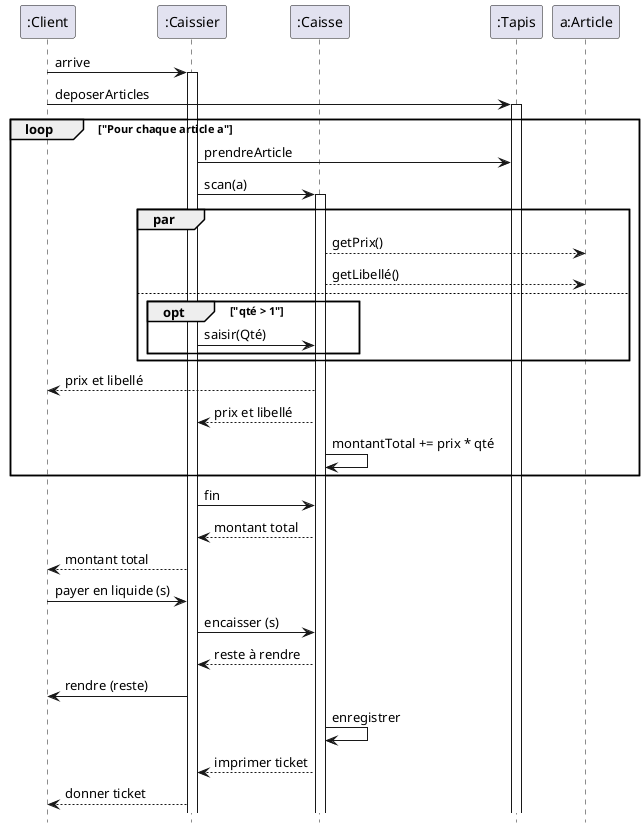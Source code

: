 @startuml Titre
'--------------------------------
' Parametres pour le dessin
'--------------------------------
'--http://iut-blagnac.github.io/POO/TD4.html--
hide circle
hide empty members
hide empty methods
'--------------------------------



'autonumber
hide footbox

participant A as ":Client"
participant B as ":Caissier"

participant C as ":Caisse"
A -> B: arrive
activate B

participant Tapis as ":Tapis"

A -> Tapis: deposerArticles
activate Tapis

loop "Pour chaque article a"
  B -> Tapis: prendreArticle
  B -> C: scan(a)
  activate C
  
  participant Article as "a:Article"
  
  par
  C --> Article: getPrix()
  C --> Article: getLibellé()

  else
  opt "qté > 1"
    B -> C: saisir(Qté)
  end
  end
  C --> A: prix et libellé
  C --> B: prix et libellé

  C -> C: montantTotal += prix * qté
end

  B -> C: fin
  C --> B: montant total
  B --> A: montant total

  A -> B : payer en liquide (s)
  B -> C : encaisser (s)

  C --> B : reste à rendre
  B -> A : rendre (reste)

  C -> C : enregistrer
  C --> B : imprimer ticket

  B --> A : donner ticket
@enduml
